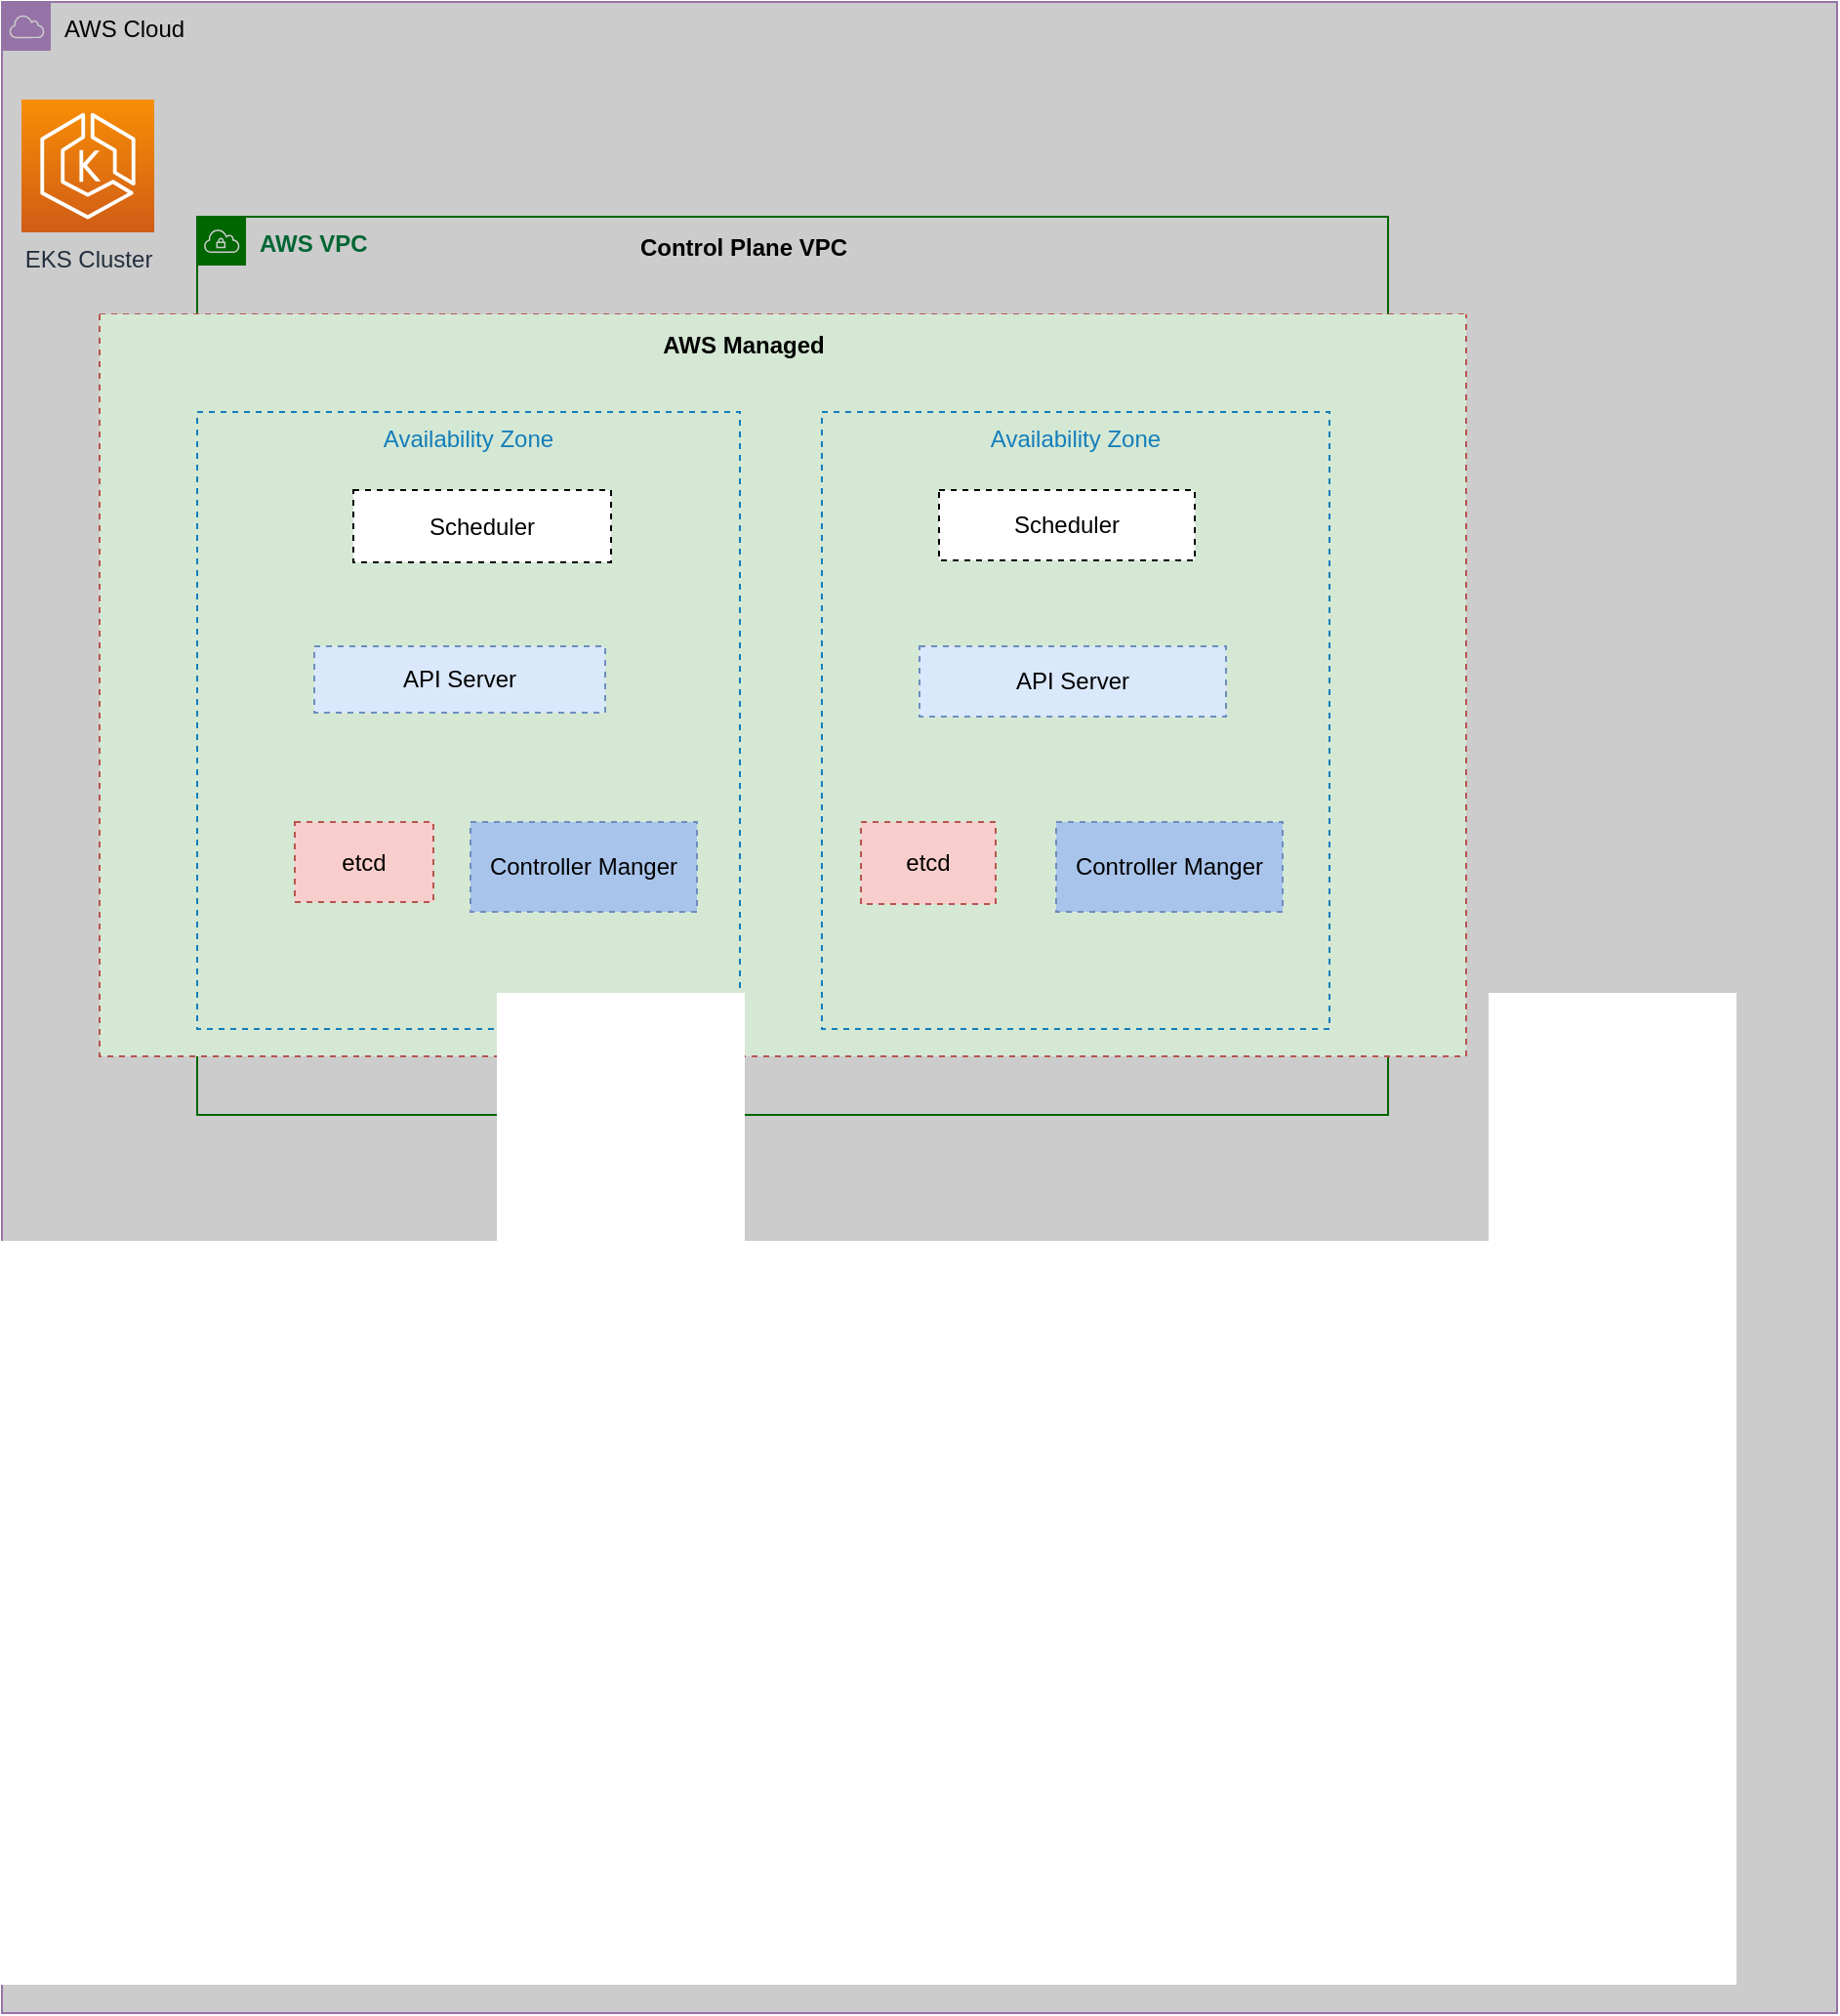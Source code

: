 <mxfile version="20.7.4" type="github">
  <diagram name="Page-1" id="12e1b939-464a-85fe-373e-61e167be1490">
    <mxGraphModel dx="1295" dy="699" grid="1" gridSize="10" guides="1" tooltips="1" connect="1" arrows="1" fold="1" page="1" pageScale="1.5" pageWidth="1390" pageHeight="980" background="none" math="0" shadow="0">
      <root>
        <mxCell id="0" />
        <mxCell id="1" parent="0" />
        <mxCell id="Yfy-JYw0ddAbFdIULcdH-3" value="AWS Cloud" style="sketch=0;outlineConnect=0;html=1;whiteSpace=wrap;fontSize=12;fontStyle=0;shape=mxgraph.aws4.group;grIcon=mxgraph.aws4.group_aws_cloud;strokeColor=#9673a6;fillColor=#CCCCCC;verticalAlign=top;align=left;spacingLeft=30;dashed=0;" vertex="1" parent="1">
          <mxGeometry x="60" y="30" width="940" height="1030" as="geometry" />
        </mxCell>
        <mxCell id="Yfy-JYw0ddAbFdIULcdH-4" value="EKS Cluster" style="sketch=0;points=[[0,0,0],[0.25,0,0],[0.5,0,0],[0.75,0,0],[1,0,0],[0,1,0],[0.25,1,0],[0.5,1,0],[0.75,1,0],[1,1,0],[0,0.25,0],[0,0.5,0],[0,0.75,0],[1,0.25,0],[1,0.5,0],[1,0.75,0]];outlineConnect=0;fontColor=#232F3E;gradientColor=#F78E04;gradientDirection=north;fillColor=#D05C17;strokeColor=#ffffff;dashed=0;verticalLabelPosition=bottom;verticalAlign=top;align=center;html=1;fontSize=12;fontStyle=0;aspect=fixed;shape=mxgraph.aws4.resourceIcon;resIcon=mxgraph.aws4.eks;" vertex="1" parent="1">
          <mxGeometry x="70" y="80" width="68" height="68" as="geometry" />
        </mxCell>
        <mxCell id="Yfy-JYw0ddAbFdIULcdH-5" value="&lt;font color=&quot;#006633&quot;&gt;&lt;b&gt;AWS VPC&lt;/b&gt;&lt;/font&gt;" style="sketch=0;outlineConnect=0;gradientColor=none;html=1;whiteSpace=wrap;fontSize=12;fontStyle=0;shape=mxgraph.aws4.group;grIcon=mxgraph.aws4.group_vpc;strokeColor=#006600;fillColor=none;verticalAlign=top;align=left;spacingLeft=30;fontColor=#879196;dashed=0;" vertex="1" parent="1">
          <mxGeometry x="160" y="140" width="610" height="460" as="geometry" />
        </mxCell>
        <mxCell id="Yfy-JYw0ddAbFdIULcdH-6" value="Control Plane VPC" style="text;html=1;strokeColor=none;fillColor=none;align=center;verticalAlign=middle;whiteSpace=wrap;rounded=0;fontColor=#000000;fontStyle=1" vertex="1" parent="1">
          <mxGeometry x="380" y="140" width="120" height="31" as="geometry" />
        </mxCell>
        <mxCell id="Yfy-JYw0ddAbFdIULcdH-10" value="" style="swimlane;startSize=0;strokeColor=#b85450;fillColor=none;dashed=1;labelBackgroundColor=#d9a1a1;whiteSpace=wrap;swimlaneFillColor=#D5E8D4;" vertex="1" parent="1">
          <mxGeometry x="110" y="190" width="700" height="380" as="geometry" />
        </mxCell>
        <mxCell id="Yfy-JYw0ddAbFdIULcdH-7" value="Availability Zone" style="fillColor=none;strokeColor=#147EBA;dashed=1;verticalAlign=top;fontStyle=0;fontColor=#147EBA;" vertex="1" parent="Yfy-JYw0ddAbFdIULcdH-10">
          <mxGeometry x="50" y="50" width="278" height="316" as="geometry" />
        </mxCell>
        <mxCell id="Yfy-JYw0ddAbFdIULcdH-23" value="Controller Manger" style="rounded=0;whiteSpace=wrap;html=1;dashed=1;labelBackgroundColor=none;strokeColor=#6c8ebf;fillColor=#A9C4EB;" vertex="1" parent="Yfy-JYw0ddAbFdIULcdH-10">
          <mxGeometry x="190" y="260" width="116" height="46" as="geometry" />
        </mxCell>
        <mxCell id="Yfy-JYw0ddAbFdIULcdH-8" value="Availability Zone" style="fillColor=none;strokeColor=#147EBA;dashed=1;verticalAlign=top;fontStyle=0;fontColor=#147EBA;" vertex="1" parent="1">
          <mxGeometry x="480" y="240" width="260" height="316" as="geometry" />
        </mxCell>
        <mxCell id="Yfy-JYw0ddAbFdIULcdH-11" value="AWS Managed" style="text;html=1;strokeColor=none;fillColor=none;align=center;verticalAlign=middle;whiteSpace=wrap;rounded=0;fontColor=#000000;fontStyle=1" vertex="1" parent="1">
          <mxGeometry x="380" y="190" width="120" height="31" as="geometry" />
        </mxCell>
        <mxCell id="Yfy-JYw0ddAbFdIULcdH-12" value="Scheduler" style="rounded=0;whiteSpace=wrap;html=1;dashed=1;labelBackgroundColor=none;" vertex="1" parent="1">
          <mxGeometry x="540" y="280" width="131" height="36" as="geometry" />
        </mxCell>
        <mxCell id="Yfy-JYw0ddAbFdIULcdH-13" value="Scheduler" style="rounded=0;whiteSpace=wrap;html=1;dashed=1;labelBackgroundColor=none;" vertex="1" parent="1">
          <mxGeometry x="240" y="280" width="132" height="37" as="geometry" />
        </mxCell>
        <mxCell id="Yfy-JYw0ddAbFdIULcdH-14" value="API Server" style="rounded=0;whiteSpace=wrap;html=1;dashed=1;labelBackgroundColor=none;fillColor=#dae8fc;strokeColor=#6c8ebf;" vertex="1" parent="1">
          <mxGeometry x="530" y="360" width="157" height="36" as="geometry" />
        </mxCell>
        <mxCell id="Yfy-JYw0ddAbFdIULcdH-15" value="API Server" style="rounded=0;whiteSpace=wrap;html=1;dashed=1;labelBackgroundColor=none;fillColor=#dae8fc;strokeColor=#6c8ebf;" vertex="1" parent="1">
          <mxGeometry x="220" y="360" width="149" height="34" as="geometry" />
        </mxCell>
        <mxCell id="Yfy-JYw0ddAbFdIULcdH-21" value="etcd" style="rounded=0;whiteSpace=wrap;html=1;dashed=1;labelBackgroundColor=none;strokeColor=#b85450;fillColor=#f8cecc;" vertex="1" parent="1">
          <mxGeometry x="500" y="450" width="69" height="42" as="geometry" />
        </mxCell>
        <mxCell id="Yfy-JYw0ddAbFdIULcdH-22" value="etcd" style="rounded=0;whiteSpace=wrap;html=1;dashed=1;labelBackgroundColor=none;strokeColor=#b85450;fillColor=#f8cecc;" vertex="1" parent="1">
          <mxGeometry x="210" y="450" width="71" height="41" as="geometry" />
        </mxCell>
        <mxCell id="Yfy-JYw0ddAbFdIULcdH-24" value="Controller Manger" style="rounded=0;whiteSpace=wrap;html=1;dashed=1;labelBackgroundColor=none;strokeColor=#6c8ebf;fillColor=#A9C4EB;" vertex="1" parent="1">
          <mxGeometry x="600" y="450" width="116" height="46" as="geometry" />
        </mxCell>
      </root>
    </mxGraphModel>
  </diagram>
</mxfile>
